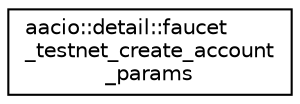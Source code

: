 digraph "Graphical Class Hierarchy"
{
  edge [fontname="Helvetica",fontsize="10",labelfontname="Helvetica",labelfontsize="10"];
  node [fontname="Helvetica",fontsize="10",shape=record];
  rankdir="LR";
  Node0 [label="aacio::detail::faucet\l_testnet_create_account\l_params",height=0.2,width=0.4,color="black", fillcolor="white", style="filled",URL="$structaacio_1_1detail_1_1faucet__testnet__create__account__params.html"];
}
